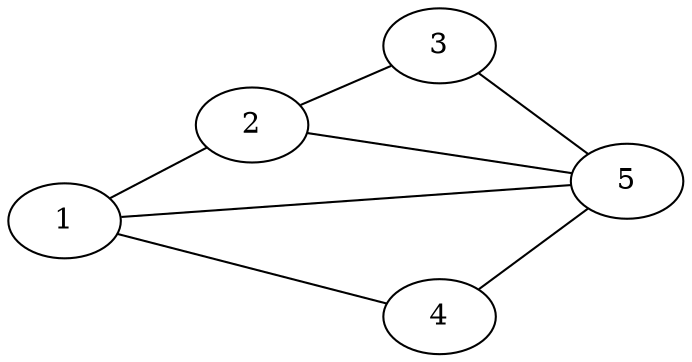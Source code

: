 graph MaxClique1{
    rankdir="LR"; 
    1--2;
    2--3;
    2--5;
    1--5;
    3--5;
    1--4;
    4--5;
}
